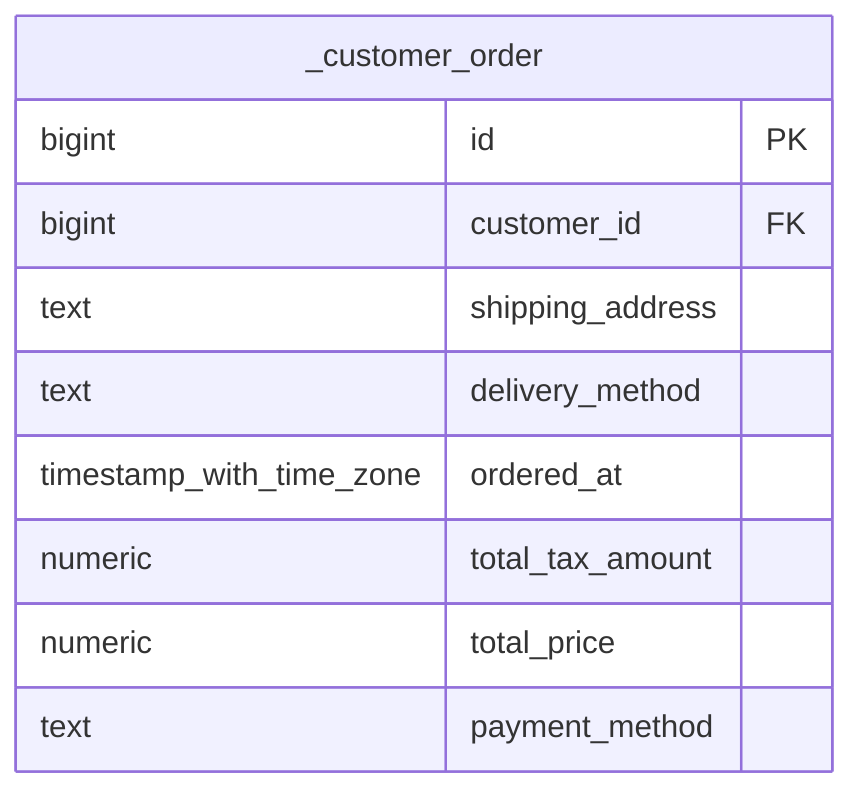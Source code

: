 erDiagram
      _customer_order {
          bigint id PK
          bigint customer_id FK
          text shipping_address 
          text delivery_method 
          timestamp_with_time_zone ordered_at 
          numeric total_tax_amount 
          numeric total_price 
          text payment_method 
      }